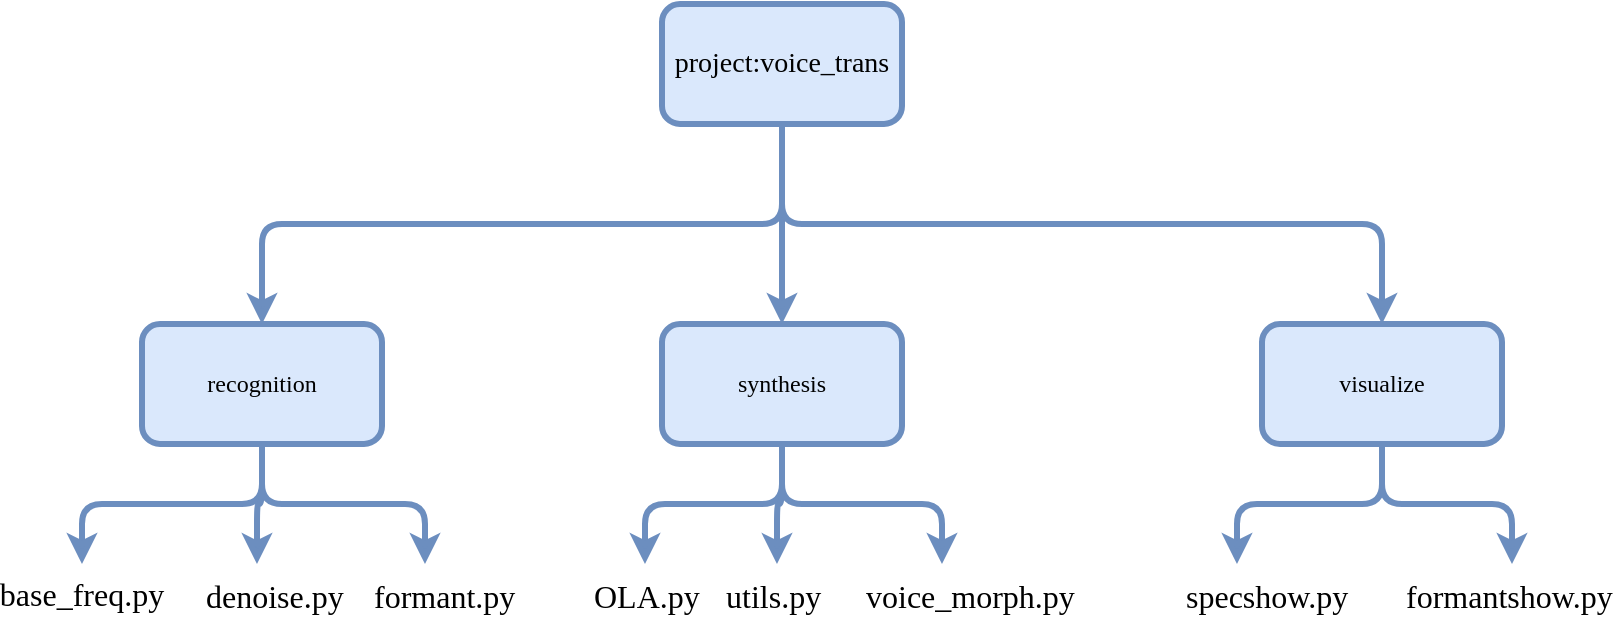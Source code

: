 <mxfile scale="3" border="0">
    <diagram id="C5RBs43oDa-KdzZeNtuy" name="Page-1">
        <mxGraphModel dx="1265" dy="955" grid="1" gridSize="10" guides="1" tooltips="1" connect="1" arrows="1" fold="1" page="1" pageScale="1" pageWidth="827" pageHeight="1169" background="none" math="0" shadow="0">
            <root>
                <mxCell id="WIyWlLk6GJQsqaUBKTNV-0"/>
                <mxCell id="WIyWlLk6GJQsqaUBKTNV-1" parent="WIyWlLk6GJQsqaUBKTNV-0"/>
                <mxCell id="0" value="" style="edgeStyle=orthogonalEdgeStyle;rounded=1;orthogonalLoop=1;jettySize=auto;html=1;fontSize=12;fillColor=#dae8fc;strokeColor=#6c8ebf;fontFamily=Times New Roman;strokeWidth=3;shadow=0;sketch=0;glass=0;labelBackgroundColor=none;" edge="1" parent="WIyWlLk6GJQsqaUBKTNV-1" source="3" target="11">
                    <mxGeometry relative="1" as="geometry"/>
                </mxCell>
                <mxCell id="1" style="edgeStyle=orthogonalEdgeStyle;rounded=1;orthogonalLoop=1;jettySize=auto;html=1;entryX=0.5;entryY=0;entryDx=0;entryDy=0;fontSize=12;fillColor=#dae8fc;strokeColor=#6c8ebf;fontFamily=Times New Roman;strokeWidth=3;shadow=0;sketch=0;glass=0;labelBackgroundColor=none;" edge="1" parent="WIyWlLk6GJQsqaUBKTNV-1" source="3" target="14">
                    <mxGeometry relative="1" as="geometry">
                        <Array as="points">
                            <mxPoint x="400" y="150"/>
                            <mxPoint x="700" y="150"/>
                            <mxPoint x="700" y="190"/>
                        </Array>
                    </mxGeometry>
                </mxCell>
                <mxCell id="2" style="edgeStyle=orthogonalEdgeStyle;rounded=1;orthogonalLoop=1;jettySize=auto;html=1;entryX=0.5;entryY=0;entryDx=0;entryDy=0;fontFamily=Times New Roman;fontSize=12;fillColor=#dae8fc;strokeColor=#6c8ebf;strokeWidth=3;shadow=0;sketch=0;glass=0;labelBackgroundColor=none;" edge="1" parent="WIyWlLk6GJQsqaUBKTNV-1" source="3" target="7">
                    <mxGeometry relative="1" as="geometry">
                        <Array as="points">
                            <mxPoint x="400" y="150"/>
                            <mxPoint x="140" y="150"/>
                        </Array>
                    </mxGeometry>
                </mxCell>
                <mxCell id="3" value="&lt;font style=&quot;font-size: 14px;&quot;&gt;project:voice_trans&lt;/font&gt;" style="rounded=1;whiteSpace=wrap;html=1;fontFamily=Times New Roman;fillColor=#dae8fc;strokeColor=#6c8ebf;strokeWidth=3;shadow=0;sketch=0;glass=0;labelBackgroundColor=none;" vertex="1" parent="WIyWlLk6GJQsqaUBKTNV-1">
                    <mxGeometry x="340" y="40" width="120" height="60" as="geometry"/>
                </mxCell>
                <mxCell id="4" style="edgeStyle=orthogonalEdgeStyle;rounded=1;orthogonalLoop=1;jettySize=auto;html=1;entryX=0.5;entryY=0;entryDx=0;entryDy=0;fontFamily=Times New Roman;fontSize=12;fillColor=#dae8fc;strokeColor=#6c8ebf;strokeWidth=3;shadow=0;sketch=0;glass=0;labelBackgroundColor=none;" edge="1" parent="WIyWlLk6GJQsqaUBKTNV-1" source="7" target="15">
                    <mxGeometry relative="1" as="geometry"/>
                </mxCell>
                <mxCell id="5" style="edgeStyle=orthogonalEdgeStyle;rounded=1;orthogonalLoop=1;jettySize=auto;html=1;entryX=0.25;entryY=0;entryDx=0;entryDy=0;fontFamily=Times New Roman;fontSize=12;fillColor=#dae8fc;strokeColor=#6c8ebf;strokeWidth=3;shadow=0;sketch=0;glass=0;labelBackgroundColor=none;" edge="1" parent="WIyWlLk6GJQsqaUBKTNV-1" source="7" target="17">
                    <mxGeometry relative="1" as="geometry">
                        <Array as="points">
                            <mxPoint x="140" y="290"/>
                            <mxPoint x="222" y="290"/>
                        </Array>
                    </mxGeometry>
                </mxCell>
                <mxCell id="6" style="edgeStyle=orthogonalEdgeStyle;rounded=1;orthogonalLoop=1;jettySize=auto;html=1;entryX=0.25;entryY=0;entryDx=0;entryDy=0;fontFamily=Times New Roman;fontSize=12;fillColor=#dae8fc;strokeColor=#6c8ebf;strokeWidth=3;shadow=0;sketch=0;glass=0;labelBackgroundColor=none;" edge="1" parent="WIyWlLk6GJQsqaUBKTNV-1" source="7" target="16">
                    <mxGeometry relative="1" as="geometry"/>
                </mxCell>
                <mxCell id="7" value="recognition" style="rounded=1;whiteSpace=wrap;html=1;fontSize=12;fontFamily=Times New Roman;fillColor=#dae8fc;strokeColor=#6c8ebf;strokeWidth=3;shadow=0;sketch=0;glass=0;labelBackgroundColor=none;" vertex="1" parent="WIyWlLk6GJQsqaUBKTNV-1">
                    <mxGeometry x="80" y="200" width="120" height="60" as="geometry"/>
                </mxCell>
                <mxCell id="8" value="" style="edgeStyle=orthogonalEdgeStyle;rounded=1;orthogonalLoop=1;jettySize=auto;html=1;fontFamily=Times New Roman;fontSize=12;fillColor=#dae8fc;strokeColor=#6c8ebf;strokeWidth=3;shadow=0;sketch=0;glass=0;labelBackgroundColor=none;" edge="1" parent="WIyWlLk6GJQsqaUBKTNV-1" source="11" target="19">
                    <mxGeometry relative="1" as="geometry">
                        <Array as="points">
                            <mxPoint x="400" y="290"/>
                            <mxPoint x="480" y="290"/>
                        </Array>
                    </mxGeometry>
                </mxCell>
                <mxCell id="9" style="edgeStyle=orthogonalEdgeStyle;rounded=1;orthogonalLoop=1;jettySize=auto;html=1;entryX=0.25;entryY=0;entryDx=0;entryDy=0;fontFamily=Times New Roman;fontSize=12;fillColor=#dae8fc;strokeColor=#6c8ebf;strokeWidth=3;shadow=0;sketch=0;glass=0;labelBackgroundColor=none;" edge="1" parent="WIyWlLk6GJQsqaUBKTNV-1" source="11" target="18">
                    <mxGeometry relative="1" as="geometry"/>
                </mxCell>
                <mxCell id="10" style="edgeStyle=orthogonalEdgeStyle;rounded=1;orthogonalLoop=1;jettySize=auto;html=1;entryX=0.25;entryY=0;entryDx=0;entryDy=0;fontFamily=Times New Roman;fontSize=12;fillColor=#dae8fc;strokeColor=#6c8ebf;strokeWidth=3;shadow=0;sketch=0;glass=0;labelBackgroundColor=none;" edge="1" parent="WIyWlLk6GJQsqaUBKTNV-1" source="11" target="19">
                    <mxGeometry relative="1" as="geometry"/>
                </mxCell>
                <mxCell id="11" value="synthesis" style="rounded=1;whiteSpace=wrap;html=1;fontSize=12;fontFamily=Times New Roman;fillColor=#dae8fc;strokeColor=#6c8ebf;strokeWidth=3;shadow=0;sketch=0;glass=0;labelBackgroundColor=none;" vertex="1" parent="WIyWlLk6GJQsqaUBKTNV-1">
                    <mxGeometry x="340" y="200" width="120" height="60" as="geometry"/>
                </mxCell>
                <mxCell id="12" style="edgeStyle=orthogonalEdgeStyle;rounded=1;orthogonalLoop=1;jettySize=auto;html=1;entryX=0.25;entryY=0;entryDx=0;entryDy=0;fontFamily=Times New Roman;fontSize=12;fillColor=#dae8fc;strokeColor=#6c8ebf;strokeWidth=3;shadow=0;sketch=0;glass=0;labelBackgroundColor=none;" edge="1" parent="WIyWlLk6GJQsqaUBKTNV-1" source="14" target="22">
                    <mxGeometry relative="1" as="geometry"/>
                </mxCell>
                <mxCell id="13" style="edgeStyle=orthogonalEdgeStyle;rounded=1;orthogonalLoop=1;jettySize=auto;html=1;entryX=0.5;entryY=0;entryDx=0;entryDy=0;fontFamily=Times New Roman;fontSize=12;fillColor=#dae8fc;strokeColor=#6c8ebf;strokeWidth=3;shadow=0;sketch=0;glass=0;labelBackgroundColor=none;" edge="1" parent="WIyWlLk6GJQsqaUBKTNV-1" source="14" target="21">
                    <mxGeometry relative="1" as="geometry"/>
                </mxCell>
                <mxCell id="14" value="visualize" style="rounded=1;whiteSpace=wrap;html=1;fontSize=12;fontFamily=Times New Roman;fillColor=#dae8fc;strokeColor=#6c8ebf;strokeWidth=3;shadow=0;sketch=0;glass=0;labelBackgroundColor=none;" vertex="1" parent="WIyWlLk6GJQsqaUBKTNV-1">
                    <mxGeometry x="640" y="200" width="120" height="60" as="geometry"/>
                </mxCell>
                <mxCell id="15" value="&lt;font face=&quot;Times New Roman&quot; style=&quot;font-size: 16px;&quot;&gt;base_freq.py&lt;/font&gt;" style="text;html=1;strokeColor=none;fillColor=none;align=center;verticalAlign=middle;whiteSpace=wrap;rounded=0;fontSize=14;labelBackgroundColor=none;" vertex="1" parent="WIyWlLk6GJQsqaUBKTNV-1">
                    <mxGeometry x="20" y="320" width="60" height="30" as="geometry"/>
                </mxCell>
                <mxCell id="16" value="&lt;span style=&quot;color: rgb(0, 0, 0); font-family: &amp;quot;Times New Roman&amp;quot;; font-size: 16px; font-style: normal; font-variant-ligatures: normal; font-variant-caps: normal; font-weight: 400; letter-spacing: normal; orphans: 2; text-align: center; text-indent: 0px; text-transform: none; widows: 2; word-spacing: 0px; -webkit-text-stroke-width: 0px; text-decoration-thickness: initial; text-decoration-style: initial; text-decoration-color: initial; float: none; display: inline !important;&quot;&gt;denoise.py&lt;/span&gt;" style="text;whiteSpace=wrap;html=1;fontSize=16;fontFamily=Times New Roman;labelBackgroundColor=none;" vertex="1" parent="WIyWlLk6GJQsqaUBKTNV-1">
                    <mxGeometry x="110" y="320" width="110" height="30" as="geometry"/>
                </mxCell>
                <mxCell id="17" value="&lt;span style=&quot;color: rgb(0, 0, 0); font-family: &amp;quot;Times New Roman&amp;quot;; font-size: 16px; font-style: normal; font-variant-ligatures: normal; font-variant-caps: normal; font-weight: 400; letter-spacing: normal; orphans: 2; text-align: center; text-indent: 0px; text-transform: none; widows: 2; word-spacing: 0px; -webkit-text-stroke-width: 0px; text-decoration-thickness: initial; text-decoration-style: initial; text-decoration-color: initial; float: none; display: inline !important;&quot;&gt;formant.py&lt;/span&gt;" style="text;whiteSpace=wrap;html=1;fontSize=16;fontFamily=Times New Roman;labelBackgroundColor=none;" vertex="1" parent="WIyWlLk6GJQsqaUBKTNV-1">
                    <mxGeometry x="194" y="320" width="110" height="30" as="geometry"/>
                </mxCell>
                <mxCell id="18" value="&lt;span style=&quot;color: rgb(0, 0, 0); font-family: &amp;quot;Times New Roman&amp;quot;; font-size: 16px; font-style: normal; font-variant-ligatures: normal; font-variant-caps: normal; font-weight: 400; letter-spacing: normal; orphans: 2; text-align: center; text-indent: 0px; text-transform: none; widows: 2; word-spacing: 0px; -webkit-text-stroke-width: 0px; text-decoration-thickness: initial; text-decoration-style: initial; text-decoration-color: initial; float: none; display: inline !important;&quot;&gt;OLA.py&lt;/span&gt;" style="text;whiteSpace=wrap;html=1;fontSize=16;fontFamily=Times New Roman;labelBackgroundColor=none;" vertex="1" parent="WIyWlLk6GJQsqaUBKTNV-1">
                    <mxGeometry x="304" y="320" width="110" height="30" as="geometry"/>
                </mxCell>
                <mxCell id="19" value="&lt;span style=&quot;color: rgb(0, 0, 0); font-family: &amp;quot;Times New Roman&amp;quot;; font-size: 16px; font-style: normal; font-variant-ligatures: normal; font-variant-caps: normal; font-weight: 400; letter-spacing: normal; orphans: 2; text-align: center; text-indent: 0px; text-transform: none; widows: 2; word-spacing: 0px; -webkit-text-stroke-width: 0px; text-decoration-thickness: initial; text-decoration-style: initial; text-decoration-color: initial; float: none; display: inline !important;&quot;&gt;utils.py&lt;br&gt;&lt;/span&gt;" style="text;whiteSpace=wrap;html=1;fontSize=16;fontFamily=Times New Roman;labelBackgroundColor=none;" vertex="1" parent="WIyWlLk6GJQsqaUBKTNV-1">
                    <mxGeometry x="370" y="320" width="110" height="30" as="geometry"/>
                </mxCell>
                <mxCell id="20" value="&lt;span style=&quot;color: rgb(0, 0, 0); font-family: &amp;quot;Times New Roman&amp;quot;; font-size: 16px; font-style: normal; font-variant-ligatures: normal; font-variant-caps: normal; font-weight: 400; letter-spacing: normal; orphans: 2; text-align: center; text-indent: 0px; text-transform: none; widows: 2; word-spacing: 0px; -webkit-text-stroke-width: 0px; text-decoration-thickness: initial; text-decoration-style: initial; text-decoration-color: initial; float: none; display: inline !important;&quot;&gt;voice_morph.py&lt;/span&gt;" style="text;whiteSpace=wrap;html=1;fontSize=16;fontFamily=Times New Roman;labelBackgroundColor=none;" vertex="1" parent="WIyWlLk6GJQsqaUBKTNV-1">
                    <mxGeometry x="440" y="320" width="110" height="30" as="geometry"/>
                </mxCell>
                <mxCell id="21" value="&lt;span style=&quot;color: rgb(0, 0, 0); font-family: &amp;quot;Times New Roman&amp;quot;; font-size: 16px; font-style: normal; font-variant-ligatures: normal; font-variant-caps: normal; font-weight: 400; letter-spacing: normal; orphans: 2; text-align: center; text-indent: 0px; text-transform: none; widows: 2; word-spacing: 0px; -webkit-text-stroke-width: 0px; text-decoration-thickness: initial; text-decoration-style: initial; text-decoration-color: initial; float: none; display: inline !important;&quot;&gt;formantshow.py&lt;/span&gt;" style="text;whiteSpace=wrap;html=1;fontSize=16;fontFamily=Times New Roman;labelBackgroundColor=none;" vertex="1" parent="WIyWlLk6GJQsqaUBKTNV-1">
                    <mxGeometry x="710" y="320" width="110" height="30" as="geometry"/>
                </mxCell>
                <mxCell id="22" value="&lt;span style=&quot;color: rgb(0, 0, 0); font-family: &amp;quot;Times New Roman&amp;quot;; font-size: 16px; font-style: normal; font-variant-ligatures: normal; font-variant-caps: normal; font-weight: 400; letter-spacing: normal; orphans: 2; text-align: center; text-indent: 0px; text-transform: none; widows: 2; word-spacing: 0px; -webkit-text-stroke-width: 0px; text-decoration-thickness: initial; text-decoration-style: initial; text-decoration-color: initial; float: none; display: inline !important;&quot;&gt;specshow.py&lt;/span&gt;" style="text;whiteSpace=wrap;html=1;fontSize=16;fontFamily=Times New Roman;labelBackgroundColor=none;" vertex="1" parent="WIyWlLk6GJQsqaUBKTNV-1">
                    <mxGeometry x="600" y="320" width="110" height="30" as="geometry"/>
                </mxCell>
            </root>
        </mxGraphModel>
    </diagram>
</mxfile>